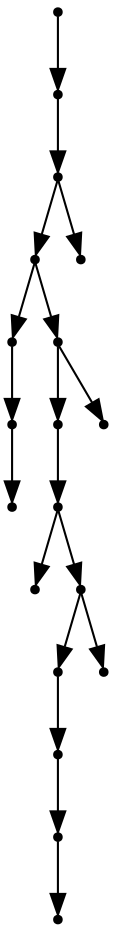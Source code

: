 digraph {
  18 [shape=point];
  17 [shape=point];
  16 [shape=point];
  14 [shape=point];
  2 [shape=point];
  1 [shape=point];
  0 [shape=point];
  13 [shape=point];
  11 [shape=point];
  10 [shape=point];
  3 [shape=point];
  9 [shape=point];
  7 [shape=point];
  6 [shape=point];
  5 [shape=point];
  4 [shape=point];
  8 [shape=point];
  12 [shape=point];
  15 [shape=point];
18 -> 17;
17 -> 16;
16 -> 14;
14 -> 2;
2 -> 1;
1 -> 0;
14 -> 13;
13 -> 11;
11 -> 10;
10 -> 3;
10 -> 9;
9 -> 7;
7 -> 6;
6 -> 5;
5 -> 4;
9 -> 8;
13 -> 12;
16 -> 15;
}
